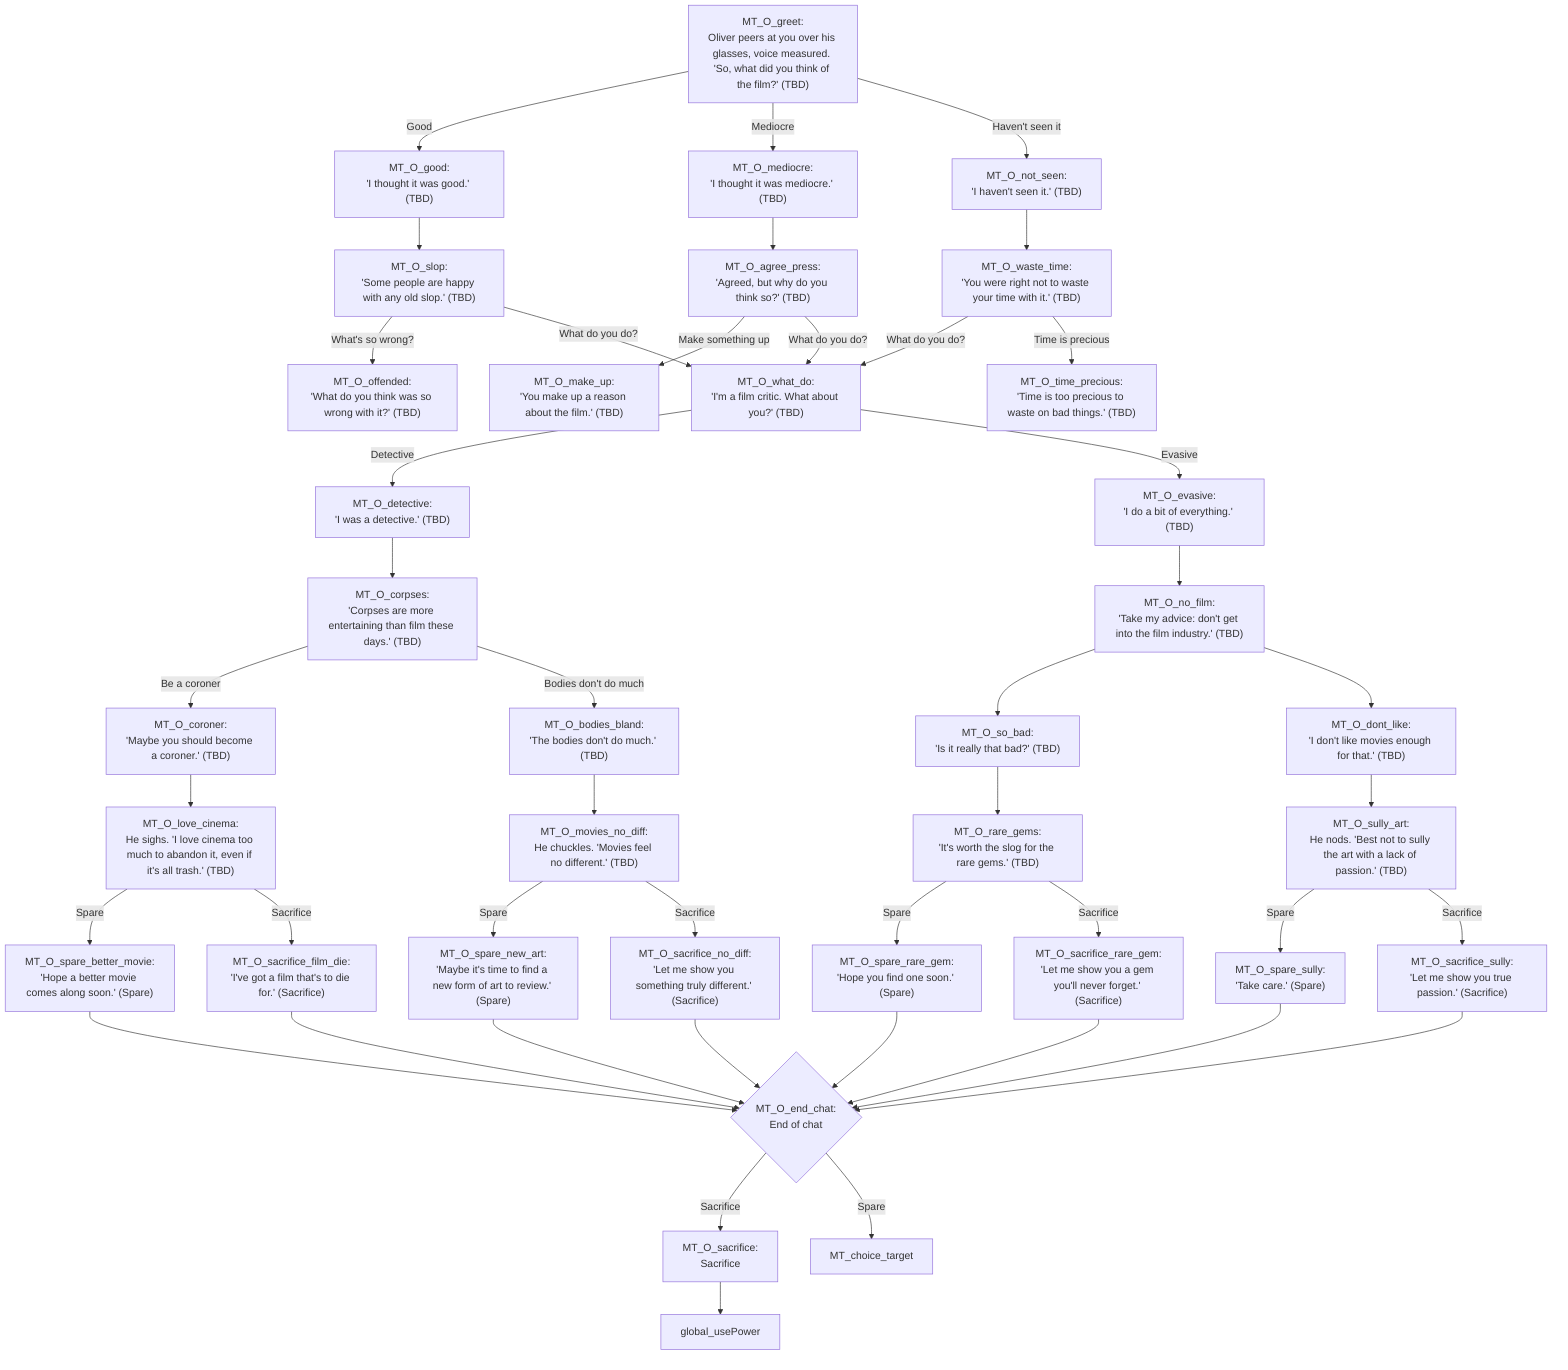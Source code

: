 flowchart TD
direction LR
MT_O_greet["MT_O_greet:<br/>Oliver peers at you over his glasses, voice measured. 'So, what did you think of the film?' (TBD)"] -->|Good| MT_O_good
MT_O_greet -->|Mediocre| MT_O_mediocre
MT_O_greet -->|Haven't seen it| MT_O_not_seen
MT_O_good["MT_O_good:<br/>'I thought it was good.' (TBD)"] --> MT_O_slop
MT_O_slop["MT_O_slop:<br/>'Some people are happy with any old slop.' (TBD)"] -->|What's so wrong?| MT_O_offended
MT_O_slop -->|What do you do?| MT_O_what_do
MT_O_offended["MT_O_offended:<br/>'What do you think was so wrong with it?' (TBD)"]
MT_O_agree_press["MT_O_agree_press:<br/>'Agreed, but why do you think so?' (TBD)"] -->|Make something up| MT_O_make_up
MT_O_agree_press -->|What do you do?| MT_O_what_do
MT_O_make_up["MT_O_make_up:<br/>'You make up a reason about the film.' (TBD)"]
MT_O_waste_time["MT_O_waste_time:<br/>'You were right not to waste your time with it.' (TBD)"] -->|What do you do?| MT_O_what_do
MT_O_waste_time -->|Time is precious| MT_O_time_precious
MT_O_time_precious["MT_O_time_precious:<br/>'Time is too precious to waste on bad things.' (TBD)"]
MT_O_mediocre["MT_O_mediocre:<br/>'I thought it was mediocre.' (TBD)"] --> MT_O_agree_press
MT_O_not_seen["MT_O_not_seen:<br/>'I haven't seen it.' (TBD)"] --> MT_O_waste_time
MT_O_what_do["MT_O_what_do:<br/>'I'm a film critic. What about you?' (TBD)"] -->|Detective| MT_O_detective
MT_O_what_do -->|Evasive| MT_O_evasive
MT_O_detective["MT_O_detective:<br/>'I was a detective.' (TBD)"] --> MT_O_corpses
MT_O_corpses["MT_O_corpses:<br/>'Corpses are more entertaining than film these days.' (TBD)"] -->|Be a coroner| MT_O_coroner
MT_O_corpses -->|Bodies don't do much| MT_O_bodies_bland
MT_O_coroner["MT_O_coroner:<br/>'Maybe you should become a coroner.' (TBD)"] --> MT_O_love_cinema
MT_O_love_cinema["MT_O_love_cinema:<br/>He sighs. 'I love cinema too much to abandon it, even if it's all trash.' (TBD)"] -->|Spare| MT_O_spare_better_movie
MT_O_love_cinema -->|Sacrifice| MT_O_sacrifice_film_die
MT_O_spare_better_movie["MT_O_spare_better_movie:<br/>'Hope a better movie comes along soon.' (Spare)"] --> MT_O_end_chat
MT_O_spare_new_art["MT_O_spare_new_art:<br/>'Maybe it's time to find a new form of art to review.' (Spare)"] --> MT_O_end_chat
MT_O_spare_rare_gem["MT_O_spare_rare_gem:<br/>'Hope you find one soon.' (Spare)"] --> MT_O_end_chat
MT_O_spare_sully["MT_O_spare_sully:<br/>'Take care.' (Spare)"] --> MT_O_end_chat
MT_O_sacrifice_film_die["MT_O_sacrifice_film_die:<br/>'I've got a film that's to die for.' (Sacrifice)"] --> MT_O_end_chat
MT_O_sacrifice_no_diff["MT_O_sacrifice_no_diff:<br/>'Let me show you something truly different.' (Sacrifice)"] --> MT_O_end_chat
MT_O_sacrifice_rare_gem["MT_O_sacrifice_rare_gem:<br/>'Let me show you a gem you'll never forget.' (Sacrifice)"] --> MT_O_end_chat
MT_O_sacrifice_sully["MT_O_sacrifice_sully:<br/>'Let me show you true passion.' (Sacrifice)"] --> MT_O_end_chat
MT_O_bodies_bland["MT_O_bodies_bland:<br/>'The bodies don't do much.' (TBD)"] --> MT_O_movies_no_diff
MT_O_movies_no_diff["MT_O_movies_no_diff:<br/>He chuckles. 'Movies feel no different.' (TBD)"] -->|Spare| MT_O_spare_new_art
MT_O_movies_no_diff -->|Sacrifice| MT_O_sacrifice_no_diff
MT_O_so_bad["MT_O_so_bad:<br/>'Is it really that bad?' (TBD)"] --> MT_O_rare_gems
MT_O_rare_gems["MT_O_rare_gems:<br/>'It's worth the slog for the rare gems.' (TBD)"] -->|Spare| MT_O_spare_rare_gem
MT_O_rare_gems -->|Sacrifice| MT_O_sacrifice_rare_gem
MT_O_dont_like["MT_O_dont_like:<br/>'I don't like movies enough for that.' (TBD)"] --> MT_O_sully_art
MT_O_sully_art["MT_O_sully_art:<br/>He nods. 'Best not to sully the art with a lack of passion.' (TBD)"] -->|Spare| MT_O_spare_sully
MT_O_sully_art -->|Sacrifice| MT_O_sacrifice_sully
MT_O_end_chat{"MT_O_end_chat:<br/>End of chat"} -->|Sacrifice| MT_O_sacrifice
MT_O_end_chat -->|Spare| MT_choice_target
MT_O_sacrifice["MT_O_sacrifice:<br/>Sacrifice"] --> global_usePower
MT_O_evasive["MT_O_evasive:<br/>'I do a bit of everything.' (TBD)"] --> MT_O_no_film
MT_O_no_film["MT_O_no_film:<br/>'Take my advice: don't get into the film industry.' (TBD)"] --> MT_O_so_bad
MT_O_no_film --> MT_O_dont_like